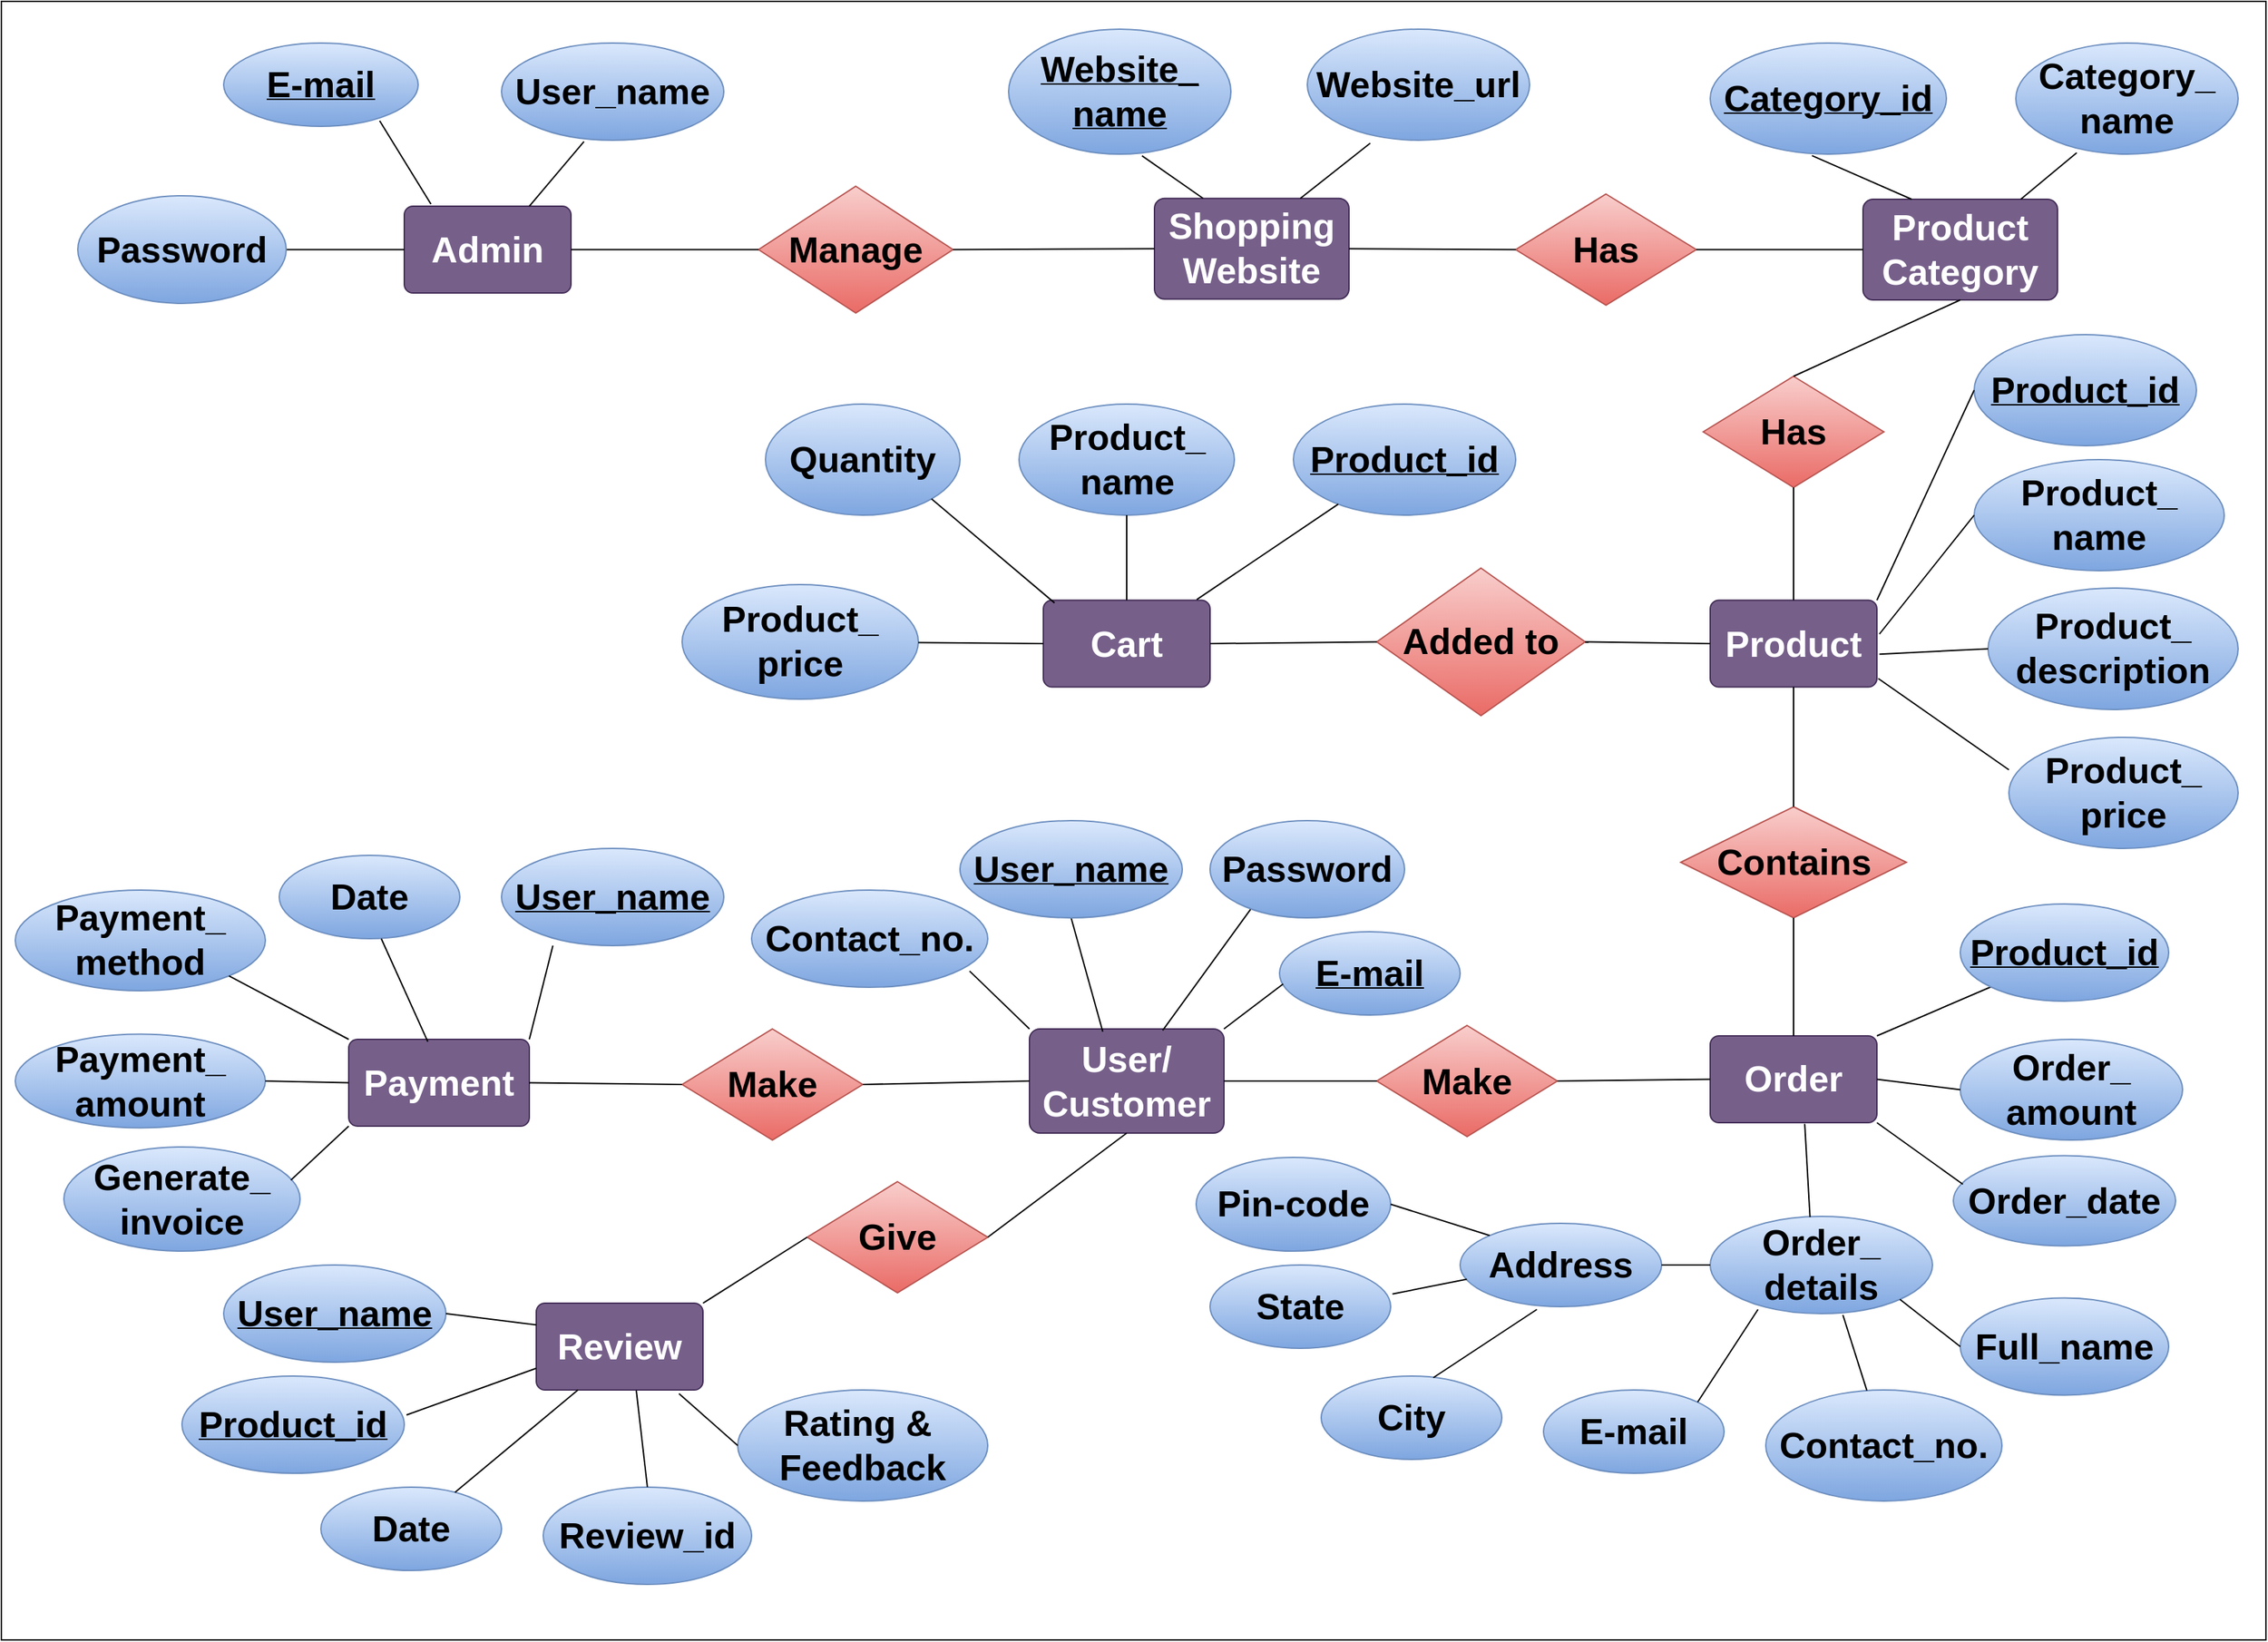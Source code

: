 <mxfile version="22.0.2" type="device">
  <diagram id="o9nVeq1eXwNGrDMNP60c" name="Page-1">
    <mxGraphModel dx="2759" dy="1129" grid="1" gridSize="10" guides="1" tooltips="1" connect="1" arrows="1" fold="1" page="1" pageScale="1" pageWidth="850" pageHeight="1100" math="0" shadow="0">
      <root>
        <mxCell id="0" />
        <mxCell id="1" parent="0" />
        <mxCell id="qoGeH9r8YYivlh9XrnwH-1" value="" style="rounded=0;whiteSpace=wrap;html=1;movable=0;resizable=0;rotatable=0;deletable=0;editable=0;locked=1;connectable=0;" parent="1" vertex="1">
          <mxGeometry x="-630" y="20" width="1630" height="1180" as="geometry" />
        </mxCell>
        <mxCell id="GUVTs1ltI5Ojk-SpMS6R-20" value="&lt;font style=&quot;font-size: 26px&quot;&gt;Admin&lt;/font&gt;" style="rounded=1;arcSize=10;whiteSpace=wrap;html=1;align=center;fontSize=22;fontStyle=1;fillColor=#76608a;strokeColor=#432D57;fontColor=#ffffff;" parent="1" vertex="1">
          <mxGeometry x="-340" y="167.5" width="120" height="62.5" as="geometry" />
        </mxCell>
        <mxCell id="GUVTs1ltI5Ojk-SpMS6R-25" value="&lt;font style=&quot;font-size: 26px&quot;&gt;Shopping Website&lt;/font&gt;" style="rounded=1;arcSize=10;whiteSpace=wrap;html=1;align=center;fontSize=22;fontStyle=1;fillColor=#76608a;strokeColor=#432D57;fontColor=#ffffff;" parent="1" vertex="1">
          <mxGeometry x="200" y="161.88" width="140" height="72.5" as="geometry" />
        </mxCell>
        <mxCell id="GUVTs1ltI5Ojk-SpMS6R-29" value="&lt;font style=&quot;font-size: 26px&quot;&gt;Website_&lt;br&gt;name&lt;/font&gt;" style="ellipse;whiteSpace=wrap;html=1;align=center;fontStyle=5;fontSize=19;fillColor=#dae8fc;gradientColor=#7ea6e0;strokeColor=#6c8ebf;" parent="1" vertex="1">
          <mxGeometry x="95" y="40" width="160" height="90" as="geometry" />
        </mxCell>
        <mxCell id="GUVTs1ltI5Ojk-SpMS6R-63" value="" style="endArrow=none;html=1;rounded=0;entryX=0.16;entryY=-0.024;entryDx=0;entryDy=0;entryPerimeter=0;exitX=0.802;exitY=0.933;exitDx=0;exitDy=0;exitPerimeter=0;" parent="1" source="GUVTs1ltI5Ojk-SpMS6R-126" target="GUVTs1ltI5Ojk-SpMS6R-20" edge="1">
          <mxGeometry relative="1" as="geometry">
            <mxPoint x="-358.44" y="104.395" as="sourcePoint" />
            <mxPoint x="-320" y="134" as="targetPoint" />
          </mxGeometry>
        </mxCell>
        <mxCell id="GUVTs1ltI5Ojk-SpMS6R-64" value="" style="endArrow=none;html=1;rounded=0;exitX=0.371;exitY=1.013;exitDx=0;exitDy=0;exitPerimeter=0;entryX=0.75;entryY=0;entryDx=0;entryDy=0;" parent="1" source="GUVTs1ltI5Ojk-SpMS6R-127" target="GUVTs1ltI5Ojk-SpMS6R-20" edge="1">
          <mxGeometry relative="1" as="geometry">
            <mxPoint x="-220.76" y="102.8" as="sourcePoint" />
            <mxPoint x="-260" y="140" as="targetPoint" />
          </mxGeometry>
        </mxCell>
        <mxCell id="GUVTs1ltI5Ojk-SpMS6R-65" value="" style="endArrow=none;html=1;rounded=0;entryX=0;entryY=0.5;entryDx=0;entryDy=0;exitX=1;exitY=0.5;exitDx=0;exitDy=0;" parent="1" source="GUVTs1ltI5Ojk-SpMS6R-128" target="GUVTs1ltI5Ojk-SpMS6R-20" edge="1">
          <mxGeometry relative="1" as="geometry">
            <mxPoint x="-440" y="198.75" as="sourcePoint" />
            <mxPoint x="-392.36" y="229.11" as="targetPoint" />
          </mxGeometry>
        </mxCell>
        <mxCell id="GUVTs1ltI5Ojk-SpMS6R-66" value="&lt;font style=&quot;font-size: 26px&quot;&gt;Manage&lt;/font&gt;" style="shape=rhombus;perimeter=rhombusPerimeter;whiteSpace=wrap;html=1;align=center;fontSize=22;fillColor=#f8cecc;gradientColor=#ea6b66;strokeColor=#b85450;fontStyle=1" parent="1" vertex="1">
          <mxGeometry x="-85" y="153.13" width="140" height="91.25" as="geometry" />
        </mxCell>
        <mxCell id="GUVTs1ltI5Ojk-SpMS6R-67" value="" style="endArrow=none;html=1;rounded=0;exitX=1;exitY=0.5;exitDx=0;exitDy=0;entryX=0;entryY=0.5;entryDx=0;entryDy=0;" parent="1" source="GUVTs1ltI5Ojk-SpMS6R-20" target="GUVTs1ltI5Ojk-SpMS6R-66" edge="1">
          <mxGeometry relative="1" as="geometry">
            <mxPoint x="-210" y="198.25" as="sourcePoint" />
            <mxPoint x="-80" y="198" as="targetPoint" />
          </mxGeometry>
        </mxCell>
        <mxCell id="GUVTs1ltI5Ojk-SpMS6R-68" value="" style="endArrow=none;html=1;rounded=0;exitX=1;exitY=0.5;exitDx=0;exitDy=0;entryX=0;entryY=0.5;entryDx=0;entryDy=0;" parent="1" source="GUVTs1ltI5Ojk-SpMS6R-66" target="GUVTs1ltI5Ojk-SpMS6R-25" edge="1">
          <mxGeometry relative="1" as="geometry">
            <mxPoint x="60" y="198.25" as="sourcePoint" />
            <mxPoint x="180" y="198" as="targetPoint" />
          </mxGeometry>
        </mxCell>
        <mxCell id="GUVTs1ltI5Ojk-SpMS6R-71" value="&lt;font style=&quot;font-size: 26px&quot;&gt;Website_url&lt;/font&gt;" style="ellipse;whiteSpace=wrap;html=1;align=center;fontSize=19;fillColor=#dae8fc;gradientColor=#7ea6e0;strokeColor=#6c8ebf;fontStyle=1" parent="1" vertex="1">
          <mxGeometry x="310" y="40" width="160" height="80" as="geometry" />
        </mxCell>
        <mxCell id="GUVTs1ltI5Ojk-SpMS6R-72" value="" style="endArrow=none;html=1;rounded=0;exitX=0.283;exitY=1.027;exitDx=0;exitDy=0;exitPerimeter=0;entryX=0.75;entryY=0;entryDx=0;entryDy=0;" parent="1" source="GUVTs1ltI5Ojk-SpMS6R-71" target="GUVTs1ltI5Ojk-SpMS6R-25" edge="1">
          <mxGeometry relative="1" as="geometry">
            <mxPoint x="339" y="130" as="sourcePoint" />
            <mxPoint x="310" y="150" as="targetPoint" />
          </mxGeometry>
        </mxCell>
        <mxCell id="GUVTs1ltI5Ojk-SpMS6R-73" value="" style="endArrow=none;html=1;rounded=0;entryX=0.25;entryY=0;entryDx=0;entryDy=0;exitX=0.6;exitY=1.013;exitDx=0;exitDy=0;exitPerimeter=0;" parent="1" source="GUVTs1ltI5Ojk-SpMS6R-29" target="GUVTs1ltI5Ojk-SpMS6R-25" edge="1">
          <mxGeometry relative="1" as="geometry">
            <mxPoint x="200" y="120" as="sourcePoint" />
            <mxPoint x="230" y="160" as="targetPoint" />
            <Array as="points" />
          </mxGeometry>
        </mxCell>
        <mxCell id="GUVTs1ltI5Ojk-SpMS6R-75" value="&lt;font style=&quot;font-size: 26px&quot;&gt;Has&lt;/font&gt;" style="shape=rhombus;perimeter=rhombusPerimeter;whiteSpace=wrap;html=1;align=center;fontSize=22;fillColor=#f8cecc;gradientColor=#ea6b66;strokeColor=#b85450;fontStyle=1" parent="1" vertex="1">
          <mxGeometry x="460" y="158.75" width="130" height="80" as="geometry" />
        </mxCell>
        <mxCell id="GUVTs1ltI5Ojk-SpMS6R-76" value="&lt;font style=&quot;font-size: 26px&quot;&gt;Product&lt;br&gt;Category&lt;br style=&quot;font-size: 22px&quot;&gt;&lt;/font&gt;" style="rounded=1;arcSize=10;whiteSpace=wrap;html=1;align=center;fontSize=22;fontStyle=1;fillColor=#76608a;strokeColor=#432D57;fontColor=#ffffff;" parent="1" vertex="1">
          <mxGeometry x="710" y="162.5" width="140" height="72.5" as="geometry" />
        </mxCell>
        <mxCell id="GUVTs1ltI5Ojk-SpMS6R-77" value="&lt;font style=&quot;font-size: 26px&quot;&gt;Category_id&lt;/font&gt;" style="ellipse;whiteSpace=wrap;html=1;align=center;fontStyle=5;fontSize=19;fillColor=#dae8fc;gradientColor=#7ea6e0;strokeColor=#6c8ebf;" parent="1" vertex="1">
          <mxGeometry x="600" y="50" width="170" height="80" as="geometry" />
        </mxCell>
        <mxCell id="GUVTs1ltI5Ojk-SpMS6R-78" value="&lt;font style=&quot;font-size: 26px&quot;&gt;Category_&lt;br&gt;name&lt;/font&gt;" style="ellipse;whiteSpace=wrap;html=1;align=center;fontSize=19;fillColor=#dae8fc;gradientColor=#7ea6e0;strokeColor=#6c8ebf;fontStyle=1" parent="1" vertex="1">
          <mxGeometry x="820" y="50" width="160" height="80" as="geometry" />
        </mxCell>
        <mxCell id="GUVTs1ltI5Ojk-SpMS6R-79" value="" style="endArrow=none;html=1;rounded=0;exitX=0.274;exitY=0.987;exitDx=0;exitDy=0;exitPerimeter=0;" parent="1" source="GUVTs1ltI5Ojk-SpMS6R-78" target="GUVTs1ltI5Ojk-SpMS6R-76" edge="1">
          <mxGeometry relative="1" as="geometry">
            <mxPoint x="860" y="120" as="sourcePoint" />
            <mxPoint x="820" y="158.75" as="targetPoint" />
          </mxGeometry>
        </mxCell>
        <mxCell id="GUVTs1ltI5Ojk-SpMS6R-80" value="" style="endArrow=none;html=1;rounded=0;exitX=0.431;exitY=1.013;exitDx=0;exitDy=0;exitPerimeter=0;entryX=0.25;entryY=0;entryDx=0;entryDy=0;" parent="1" source="GUVTs1ltI5Ojk-SpMS6R-77" target="GUVTs1ltI5Ojk-SpMS6R-76" edge="1">
          <mxGeometry relative="1" as="geometry">
            <mxPoint x="689.29" y="120" as="sourcePoint" />
            <mxPoint x="640" y="175.88" as="targetPoint" />
          </mxGeometry>
        </mxCell>
        <mxCell id="GUVTs1ltI5Ojk-SpMS6R-81" value="" style="endArrow=none;html=1;rounded=0;exitX=1;exitY=0.5;exitDx=0;exitDy=0;entryX=0;entryY=0.5;entryDx=0;entryDy=0;" parent="1" source="GUVTs1ltI5Ojk-SpMS6R-25" target="GUVTs1ltI5Ojk-SpMS6R-75" edge="1">
          <mxGeometry relative="1" as="geometry">
            <mxPoint x="300" y="220" as="sourcePoint" />
            <mxPoint x="450" y="221.875" as="targetPoint" />
          </mxGeometry>
        </mxCell>
        <mxCell id="GUVTs1ltI5Ojk-SpMS6R-82" value="" style="endArrow=none;html=1;rounded=0;entryX=0;entryY=0.5;entryDx=0;entryDy=0;exitX=1;exitY=0.5;exitDx=0;exitDy=0;" parent="1" source="GUVTs1ltI5Ojk-SpMS6R-75" target="GUVTs1ltI5Ojk-SpMS6R-76" edge="1">
          <mxGeometry relative="1" as="geometry">
            <mxPoint x="590" y="201" as="sourcePoint" />
            <mxPoint x="700" y="197.81" as="targetPoint" />
          </mxGeometry>
        </mxCell>
        <mxCell id="GUVTs1ltI5Ojk-SpMS6R-83" value="&lt;font style=&quot;font-size: 26px&quot;&gt;Product&lt;/font&gt;" style="rounded=1;arcSize=10;whiteSpace=wrap;html=1;align=center;fontStyle=1;fontSize=22;fillColor=#76608a;strokeColor=#432D57;fontColor=#ffffff;" parent="1" vertex="1">
          <mxGeometry x="600" y="451.25" width="120" height="62.5" as="geometry" />
        </mxCell>
        <mxCell id="GUVTs1ltI5Ojk-SpMS6R-84" value="&lt;font style=&quot;font-size: 26px&quot;&gt;Product_id&lt;/font&gt;" style="ellipse;whiteSpace=wrap;html=1;align=center;fontStyle=5;fillColor=#dae8fc;gradientColor=#7ea6e0;strokeColor=#6c8ebf;fontSize=19;" parent="1" vertex="1">
          <mxGeometry x="790" y="260" width="160" height="80" as="geometry" />
        </mxCell>
        <mxCell id="GUVTs1ltI5Ojk-SpMS6R-85" value="&lt;font style=&quot;font-size: 26px&quot;&gt;Product_&lt;br&gt;name&lt;/font&gt;" style="ellipse;whiteSpace=wrap;html=1;align=center;fillColor=#dae8fc;gradientColor=#7ea6e0;strokeColor=#6c8ebf;fontSize=19;fontStyle=1" parent="1" vertex="1">
          <mxGeometry x="790" y="350" width="180" height="80" as="geometry" />
        </mxCell>
        <mxCell id="GUVTs1ltI5Ojk-SpMS6R-86" value="&lt;font style=&quot;font-size: 26px&quot;&gt;Product_&lt;br&gt;description&lt;/font&gt;" style="ellipse;whiteSpace=wrap;html=1;align=center;fillColor=#dae8fc;gradientColor=#7ea6e0;strokeColor=#6c8ebf;fontSize=19;fontStyle=1" parent="1" vertex="1">
          <mxGeometry x="800" y="442.5" width="180" height="87.5" as="geometry" />
        </mxCell>
        <mxCell id="GUVTs1ltI5Ojk-SpMS6R-87" value="&lt;font style=&quot;font-size: 26px&quot;&gt;Product_&lt;br&gt;price&lt;/font&gt;" style="ellipse;whiteSpace=wrap;html=1;align=center;fillColor=#dae8fc;gradientColor=#7ea6e0;strokeColor=#6c8ebf;fontSize=19;fontStyle=1" parent="1" vertex="1">
          <mxGeometry x="815" y="550" width="165" height="80" as="geometry" />
        </mxCell>
        <mxCell id="GUVTs1ltI5Ojk-SpMS6R-88" value="&lt;font style=&quot;font-size: 26px&quot;&gt;Has&lt;/font&gt;" style="shape=rhombus;perimeter=rhombusPerimeter;whiteSpace=wrap;html=1;align=center;fillColor=#f8cecc;gradientColor=#ea6b66;strokeColor=#b85450;fontStyle=1;fontSize=22;" parent="1" vertex="1">
          <mxGeometry x="595" y="290" width="130" height="80" as="geometry" />
        </mxCell>
        <mxCell id="GUVTs1ltI5Ojk-SpMS6R-89" value="" style="endArrow=none;html=1;rounded=0;entryX=0.5;entryY=0;entryDx=0;entryDy=0;exitX=0.5;exitY=1;exitDx=0;exitDy=0;" parent="1" source="GUVTs1ltI5Ojk-SpMS6R-76" target="GUVTs1ltI5Ojk-SpMS6R-88" edge="1">
          <mxGeometry relative="1" as="geometry">
            <mxPoint x="645" y="278.13" as="sourcePoint" />
            <mxPoint x="765" y="280.005" as="targetPoint" />
          </mxGeometry>
        </mxCell>
        <mxCell id="GUVTs1ltI5Ojk-SpMS6R-90" value="" style="endArrow=none;html=1;rounded=0;entryX=0.5;entryY=0;entryDx=0;entryDy=0;exitX=0.5;exitY=1;exitDx=0;exitDy=0;" parent="1" source="GUVTs1ltI5Ojk-SpMS6R-88" target="GUVTs1ltI5Ojk-SpMS6R-83" edge="1">
          <mxGeometry relative="1" as="geometry">
            <mxPoint x="775" y="400" as="sourcePoint" />
            <mxPoint x="775" y="440" as="targetPoint" />
          </mxGeometry>
        </mxCell>
        <mxCell id="GUVTs1ltI5Ojk-SpMS6R-91" value="" style="endArrow=none;html=1;rounded=0;entryX=1;entryY=0;entryDx=0;entryDy=0;exitX=0;exitY=0.5;exitDx=0;exitDy=0;" parent="1" source="GUVTs1ltI5Ojk-SpMS6R-84" target="GUVTs1ltI5Ojk-SpMS6R-83" edge="1">
          <mxGeometry relative="1" as="geometry">
            <mxPoint x="850" y="383.75" as="sourcePoint" />
            <mxPoint x="850" y="460" as="targetPoint" />
          </mxGeometry>
        </mxCell>
        <mxCell id="GUVTs1ltI5Ojk-SpMS6R-92" value="" style="endArrow=none;html=1;rounded=0;entryX=1.015;entryY=0.39;entryDx=0;entryDy=0;exitX=0;exitY=0.5;exitDx=0;exitDy=0;entryPerimeter=0;" parent="1" source="GUVTs1ltI5Ojk-SpMS6R-85" target="GUVTs1ltI5Ojk-SpMS6R-83" edge="1">
          <mxGeometry relative="1" as="geometry">
            <mxPoint x="890" y="403.75" as="sourcePoint" />
            <mxPoint x="890" y="480" as="targetPoint" />
          </mxGeometry>
        </mxCell>
        <mxCell id="GUVTs1ltI5Ojk-SpMS6R-93" value="" style="endArrow=none;html=1;rounded=0;entryX=1.008;entryY=0.902;entryDx=0;entryDy=0;exitX=0;exitY=0.292;exitDx=0;exitDy=0;entryPerimeter=0;exitPerimeter=0;" parent="1" source="GUVTs1ltI5Ojk-SpMS6R-87" target="GUVTs1ltI5Ojk-SpMS6R-83" edge="1">
          <mxGeometry relative="1" as="geometry">
            <mxPoint x="938.2" y="498.13" as="sourcePoint" />
            <mxPoint x="840.0" y="562.505" as="targetPoint" />
          </mxGeometry>
        </mxCell>
        <mxCell id="GUVTs1ltI5Ojk-SpMS6R-94" value="" style="endArrow=none;html=1;rounded=0;entryX=1.015;entryY=0.621;entryDx=0;entryDy=0;exitX=0;exitY=0.5;exitDx=0;exitDy=0;entryPerimeter=0;" parent="1" source="GUVTs1ltI5Ojk-SpMS6R-86" target="GUVTs1ltI5Ojk-SpMS6R-83" edge="1">
          <mxGeometry relative="1" as="geometry">
            <mxPoint x="955" y="440" as="sourcePoint" />
            <mxPoint x="856.8" y="504.375" as="targetPoint" />
          </mxGeometry>
        </mxCell>
        <mxCell id="GUVTs1ltI5Ojk-SpMS6R-95" value="&lt;font style=&quot;font-size: 26px&quot;&gt;Cart&lt;/font&gt;" style="rounded=1;arcSize=10;whiteSpace=wrap;html=1;align=center;fontStyle=1;fontSize=22;fillColor=#76608a;strokeColor=#432D57;fontColor=#ffffff;" parent="1" vertex="1">
          <mxGeometry x="120" y="451.25" width="120" height="62.5" as="geometry" />
        </mxCell>
        <mxCell id="GUVTs1ltI5Ojk-SpMS6R-96" value="&lt;font style=&quot;font-size: 26px&quot;&gt;Added to&lt;/font&gt;" style="shape=rhombus;perimeter=rhombusPerimeter;whiteSpace=wrap;html=1;align=center;fillColor=#f8cecc;gradientColor=#ea6b66;strokeColor=#b85450;fontStyle=1;fontSize=22;" parent="1" vertex="1">
          <mxGeometry x="360" y="428.13" width="150" height="106.25" as="geometry" />
        </mxCell>
        <mxCell id="GUVTs1ltI5Ojk-SpMS6R-97" value="" style="endArrow=none;html=1;rounded=0;entryX=1;entryY=0.5;entryDx=0;entryDy=0;exitX=0;exitY=0.5;exitDx=0;exitDy=0;" parent="1" source="GUVTs1ltI5Ojk-SpMS6R-83" target="GUVTs1ltI5Ojk-SpMS6R-96" edge="1">
          <mxGeometry relative="1" as="geometry">
            <mxPoint x="640" y="500" as="sourcePoint" />
            <mxPoint x="640" y="571.25" as="targetPoint" />
          </mxGeometry>
        </mxCell>
        <mxCell id="GUVTs1ltI5Ojk-SpMS6R-98" value="" style="endArrow=none;html=1;rounded=0;exitX=0;exitY=0.5;exitDx=0;exitDy=0;entryX=1;entryY=0.5;entryDx=0;entryDy=0;" parent="1" source="GUVTs1ltI5Ojk-SpMS6R-96" target="GUVTs1ltI5Ojk-SpMS6R-95" edge="1">
          <mxGeometry relative="1" as="geometry">
            <mxPoint x="450" y="470" as="sourcePoint" />
            <mxPoint x="370" y="482" as="targetPoint" />
          </mxGeometry>
        </mxCell>
        <mxCell id="GUVTs1ltI5Ojk-SpMS6R-99" value="&lt;font style=&quot;font-size: 26px&quot;&gt;Product_id&lt;/font&gt;" style="ellipse;whiteSpace=wrap;html=1;align=center;fontStyle=5;fillColor=#dae8fc;gradientColor=#7ea6e0;strokeColor=#6c8ebf;fontSize=19;" parent="1" vertex="1">
          <mxGeometry x="300" y="310" width="160" height="80" as="geometry" />
        </mxCell>
        <mxCell id="GUVTs1ltI5Ojk-SpMS6R-100" value="&lt;font style=&quot;font-size: 26px&quot;&gt;Product_&lt;br&gt;name&lt;/font&gt;" style="ellipse;whiteSpace=wrap;html=1;align=center;fillColor=#dae8fc;gradientColor=#7ea6e0;strokeColor=#6c8ebf;fontSize=19;fontStyle=1" parent="1" vertex="1">
          <mxGeometry x="102.5" y="310" width="155" height="80" as="geometry" />
        </mxCell>
        <mxCell id="GUVTs1ltI5Ojk-SpMS6R-102" value="&lt;font style=&quot;font-size: 26px&quot;&gt;Product_&lt;br&gt;price&lt;/font&gt;" style="ellipse;whiteSpace=wrap;html=1;align=center;fillColor=#dae8fc;gradientColor=#7ea6e0;strokeColor=#6c8ebf;fontSize=19;fontStyle=1" parent="1" vertex="1">
          <mxGeometry x="-140" y="440" width="170" height="82.5" as="geometry" />
        </mxCell>
        <mxCell id="GUVTs1ltI5Ojk-SpMS6R-103" value="&lt;font style=&quot;font-size: 26px&quot;&gt;Quantity&lt;/font&gt;" style="ellipse;whiteSpace=wrap;html=1;align=center;fillColor=#dae8fc;gradientColor=#7ea6e0;strokeColor=#6c8ebf;fontSize=19;fontStyle=1" parent="1" vertex="1">
          <mxGeometry x="-80" y="310" width="140" height="80" as="geometry" />
        </mxCell>
        <mxCell id="GUVTs1ltI5Ojk-SpMS6R-104" value="" style="endArrow=none;html=1;rounded=0;entryX=0.92;entryY=-0.007;entryDx=0;entryDy=0;entryPerimeter=0;" parent="1" source="GUVTs1ltI5Ojk-SpMS6R-99" target="GUVTs1ltI5Ojk-SpMS6R-95" edge="1">
          <mxGeometry relative="1" as="geometry">
            <mxPoint x="274" y="388.75" as="sourcePoint" />
            <mxPoint x="274" y="470" as="targetPoint" />
          </mxGeometry>
        </mxCell>
        <mxCell id="GUVTs1ltI5Ojk-SpMS6R-105" value="" style="endArrow=none;html=1;rounded=0;exitX=0.5;exitY=1;exitDx=0;exitDy=0;" parent="1" source="GUVTs1ltI5Ojk-SpMS6R-100" target="GUVTs1ltI5Ojk-SpMS6R-95" edge="1">
          <mxGeometry relative="1" as="geometry">
            <mxPoint x="146.472" y="379.996" as="sourcePoint" />
            <mxPoint x="70.0" y="453.762" as="targetPoint" />
          </mxGeometry>
        </mxCell>
        <mxCell id="GUVTs1ltI5Ojk-SpMS6R-106" value="" style="endArrow=none;html=1;rounded=0;exitX=0;exitY=0.5;exitDx=0;exitDy=0;" parent="1" source="GUVTs1ltI5Ojk-SpMS6R-95" target="GUVTs1ltI5Ojk-SpMS6R-102" edge="1">
          <mxGeometry relative="1" as="geometry">
            <mxPoint x="56.72" y="470.0" as="sourcePoint" />
            <mxPoint x="32" y="483" as="targetPoint" />
          </mxGeometry>
        </mxCell>
        <mxCell id="GUVTs1ltI5Ojk-SpMS6R-107" value="" style="endArrow=none;html=1;rounded=0;exitX=0.067;exitY=0.031;exitDx=0;exitDy=0;exitPerimeter=0;entryX=1;entryY=1;entryDx=0;entryDy=0;" parent="1" source="GUVTs1ltI5Ojk-SpMS6R-95" target="GUVTs1ltI5Ojk-SpMS6R-103" edge="1">
          <mxGeometry relative="1" as="geometry">
            <mxPoint x="110" y="420" as="sourcePoint" />
            <mxPoint x="40" y="391" as="targetPoint" />
          </mxGeometry>
        </mxCell>
        <mxCell id="GUVTs1ltI5Ojk-SpMS6R-108" value="&lt;font style=&quot;font-size: 26px&quot;&gt;Order&lt;/font&gt;" style="rounded=1;arcSize=10;whiteSpace=wrap;html=1;align=center;fontStyle=1;fontSize=22;fillColor=#76608a;strokeColor=#432D57;fontColor=#ffffff;" parent="1" vertex="1">
          <mxGeometry x="600" y="765" width="120" height="62.5" as="geometry" />
        </mxCell>
        <mxCell id="GUVTs1ltI5Ojk-SpMS6R-109" value="&lt;font style=&quot;font-size: 26px&quot;&gt;Contains&lt;/font&gt;" style="shape=rhombus;perimeter=rhombusPerimeter;whiteSpace=wrap;html=1;align=center;fillColor=#f8cecc;gradientColor=#ea6b66;strokeColor=#b85450;fontStyle=1;fontSize=22;" parent="1" vertex="1">
          <mxGeometry x="578.75" y="600" width="162.5" height="80" as="geometry" />
        </mxCell>
        <mxCell id="GUVTs1ltI5Ojk-SpMS6R-110" value="" style="endArrow=none;html=1;rounded=0;exitX=0.5;exitY=1;exitDx=0;exitDy=0;entryX=0.5;entryY=0;entryDx=0;entryDy=0;" parent="1" source="GUVTs1ltI5Ojk-SpMS6R-83" target="GUVTs1ltI5Ojk-SpMS6R-109" edge="1">
          <mxGeometry relative="1" as="geometry">
            <mxPoint x="670" y="519.38" as="sourcePoint" />
            <mxPoint x="660" y="590" as="targetPoint" />
          </mxGeometry>
        </mxCell>
        <mxCell id="GUVTs1ltI5Ojk-SpMS6R-111" value="" style="endArrow=none;html=1;rounded=0;entryX=0.5;entryY=0;entryDx=0;entryDy=0;exitX=0.5;exitY=1;exitDx=0;exitDy=0;" parent="1" source="GUVTs1ltI5Ojk-SpMS6R-109" target="GUVTs1ltI5Ojk-SpMS6R-108" edge="1">
          <mxGeometry relative="1" as="geometry">
            <mxPoint x="704.5" y="680" as="sourcePoint" />
            <mxPoint x="704.5" y="761.25" as="targetPoint" />
          </mxGeometry>
        </mxCell>
        <mxCell id="GUVTs1ltI5Ojk-SpMS6R-112" value="" style="endArrow=none;html=1;rounded=0;entryX=1;entryY=0;entryDx=0;entryDy=0;exitX=0;exitY=1;exitDx=0;exitDy=0;" parent="1" source="GUVTs1ltI5Ojk-SpMS6R-116" target="GUVTs1ltI5Ojk-SpMS6R-108" edge="1">
          <mxGeometry relative="1" as="geometry">
            <mxPoint x="740" y="692.5" as="sourcePoint" />
            <mxPoint x="740" y="777.5" as="targetPoint" />
          </mxGeometry>
        </mxCell>
        <mxCell id="GUVTs1ltI5Ojk-SpMS6R-113" value="&lt;font style=&quot;font-size: 26px&quot;&gt;Order_&lt;br&gt;amount&lt;/font&gt;" style="ellipse;whiteSpace=wrap;html=1;align=center;fillColor=#dae8fc;gradientColor=#7ea6e0;strokeColor=#6c8ebf;fontStyle=1;fontSize=19;" parent="1" vertex="1">
          <mxGeometry x="780" y="767.5" width="160" height="72.5" as="geometry" />
        </mxCell>
        <mxCell id="GUVTs1ltI5Ojk-SpMS6R-114" value="&lt;font style=&quot;font-size: 26px&quot;&gt;Order_date&lt;/font&gt;" style="ellipse;whiteSpace=wrap;html=1;align=center;fillColor=#dae8fc;gradientColor=#7ea6e0;strokeColor=#6c8ebf;fontStyle=1;fontSize=19;" parent="1" vertex="1">
          <mxGeometry x="775" y="851.25" width="160" height="65" as="geometry" />
        </mxCell>
        <mxCell id="GUVTs1ltI5Ojk-SpMS6R-115" value="&lt;font style=&quot;font-size: 26px&quot;&gt;Order_&lt;br&gt;details&lt;/font&gt;" style="ellipse;whiteSpace=wrap;html=1;align=center;fillColor=#dae8fc;gradientColor=#7ea6e0;strokeColor=#6c8ebf;fontStyle=1;fontSize=19;" parent="1" vertex="1">
          <mxGeometry x="600" y="895" width="160" height="70" as="geometry" />
        </mxCell>
        <mxCell id="GUVTs1ltI5Ojk-SpMS6R-116" value="&lt;font style=&quot;font-size: 26px&quot;&gt;Product_id&lt;/font&gt;" style="ellipse;whiteSpace=wrap;html=1;align=center;fontStyle=5;fillColor=#dae8fc;gradientColor=#7ea6e0;strokeColor=#6c8ebf;fontSize=19;" parent="1" vertex="1">
          <mxGeometry x="780" y="670" width="150" height="70" as="geometry" />
        </mxCell>
        <mxCell id="GUVTs1ltI5Ojk-SpMS6R-117" value="" style="endArrow=none;html=1;rounded=0;entryX=1;entryY=0.5;entryDx=0;entryDy=0;exitX=0;exitY=0.5;exitDx=0;exitDy=0;" parent="1" source="GUVTs1ltI5Ojk-SpMS6R-113" target="GUVTs1ltI5Ojk-SpMS6R-108" edge="1">
          <mxGeometry relative="1" as="geometry">
            <mxPoint x="750" y="782.5" as="sourcePoint" />
            <mxPoint x="750" y="867.5" as="targetPoint" />
          </mxGeometry>
        </mxCell>
        <mxCell id="GUVTs1ltI5Ojk-SpMS6R-118" value="" style="endArrow=none;html=1;rounded=0;exitX=1;exitY=1;exitDx=0;exitDy=0;entryX=0.043;entryY=0.317;entryDx=0;entryDy=0;entryPerimeter=0;" parent="1" source="GUVTs1ltI5Ojk-SpMS6R-108" target="GUVTs1ltI5Ojk-SpMS6R-114" edge="1">
          <mxGeometry relative="1" as="geometry">
            <mxPoint x="799" y="875" as="sourcePoint" />
            <mxPoint x="770" y="880" as="targetPoint" />
          </mxGeometry>
        </mxCell>
        <mxCell id="GUVTs1ltI5Ojk-SpMS6R-119" value="" style="endArrow=none;html=1;rounded=0;entryX=0.449;entryY=0.007;entryDx=0;entryDy=0;exitX=0.567;exitY=1.014;exitDx=0;exitDy=0;exitPerimeter=0;entryPerimeter=0;" parent="1" source="GUVTs1ltI5Ojk-SpMS6R-108" target="GUVTs1ltI5Ojk-SpMS6R-115" edge="1">
          <mxGeometry relative="1" as="geometry">
            <mxPoint x="690" y="710" as="sourcePoint" />
            <mxPoint x="690" y="795" as="targetPoint" />
          </mxGeometry>
        </mxCell>
        <mxCell id="GUVTs1ltI5Ojk-SpMS6R-120" value="&lt;font style=&quot;font-size: 26px&quot;&gt;User/&lt;br&gt;Customer&lt;br style=&quot;font-size: 22px&quot;&gt;&lt;/font&gt;" style="rounded=1;arcSize=10;whiteSpace=wrap;html=1;align=center;fontStyle=1;fontSize=22;fillColor=#76608a;strokeColor=#432D57;fontColor=#ffffff;" parent="1" vertex="1">
          <mxGeometry x="110" y="760" width="140" height="75" as="geometry" />
        </mxCell>
        <mxCell id="GUVTs1ltI5Ojk-SpMS6R-122" value="&lt;font style=&quot;font-size: 26px&quot;&gt;Contact_no.&lt;/font&gt;" style="ellipse;whiteSpace=wrap;html=1;align=center;fillColor=#dae8fc;gradientColor=#7ea6e0;strokeColor=#6c8ebf;fontSize=19;fontStyle=1" parent="1" vertex="1">
          <mxGeometry x="-90" y="660" width="170" height="70" as="geometry" />
        </mxCell>
        <mxCell id="GUVTs1ltI5Ojk-SpMS6R-123" value="&lt;font style=&quot;font-size: 26px&quot;&gt;Password&lt;/font&gt;" style="ellipse;whiteSpace=wrap;html=1;align=center;fillColor=#dae8fc;gradientColor=#7ea6e0;strokeColor=#6c8ebf;fontSize=19;fontStyle=1" parent="1" vertex="1">
          <mxGeometry x="240" y="610" width="140" height="70" as="geometry" />
        </mxCell>
        <mxCell id="GUVTs1ltI5Ojk-SpMS6R-125" value="&lt;font style=&quot;font-size: 26px&quot;&gt;E-mail&lt;/font&gt;" style="ellipse;whiteSpace=wrap;html=1;align=center;fontStyle=5;fillColor=#dae8fc;gradientColor=#7ea6e0;strokeColor=#6c8ebf;fontSize=19;" parent="1" vertex="1">
          <mxGeometry x="290" y="690" width="130" height="60" as="geometry" />
        </mxCell>
        <mxCell id="GUVTs1ltI5Ojk-SpMS6R-126" value="&lt;font style=&quot;font-size: 26px&quot;&gt;E-mail&lt;/font&gt;" style="ellipse;whiteSpace=wrap;html=1;align=center;fontStyle=5;fontSize=19;fillColor=#dae8fc;gradientColor=#7ea6e0;strokeColor=#6c8ebf;" parent="1" vertex="1">
          <mxGeometry x="-470" y="50" width="140" height="60" as="geometry" />
        </mxCell>
        <mxCell id="GUVTs1ltI5Ojk-SpMS6R-127" value="&lt;font style=&quot;font-size: 26px&quot;&gt;User_name&lt;/font&gt;" style="ellipse;whiteSpace=wrap;html=1;align=center;fontSize=19;fillColor=#dae8fc;gradientColor=#7ea6e0;strokeColor=#6c8ebf;fontStyle=1" parent="1" vertex="1">
          <mxGeometry x="-270" y="50" width="160" height="70" as="geometry" />
        </mxCell>
        <mxCell id="GUVTs1ltI5Ojk-SpMS6R-128" value="&lt;font style=&quot;font-size: 26px&quot;&gt;Password&lt;/font&gt;" style="ellipse;whiteSpace=wrap;html=1;align=center;fontSize=19;fillColor=#dae8fc;gradientColor=#7ea6e0;strokeColor=#6c8ebf;fontStyle=1" parent="1" vertex="1">
          <mxGeometry x="-575" y="160" width="150" height="77.5" as="geometry" />
        </mxCell>
        <mxCell id="GUVTs1ltI5Ojk-SpMS6R-129" value="&lt;font style=&quot;font-size: 26px&quot;&gt;Make&lt;/font&gt;" style="shape=rhombus;perimeter=rhombusPerimeter;whiteSpace=wrap;html=1;align=center;fillColor=#f8cecc;gradientColor=#ea6b66;strokeColor=#b85450;fontStyle=1;fontSize=22;" parent="1" vertex="1">
          <mxGeometry x="360" y="757.5" width="130" height="80" as="geometry" />
        </mxCell>
        <mxCell id="GUVTs1ltI5Ojk-SpMS6R-130" value="" style="endArrow=none;html=1;rounded=0;entryX=1;entryY=0.5;entryDx=0;entryDy=0;exitX=0;exitY=0.5;exitDx=0;exitDy=0;" parent="1" source="GUVTs1ltI5Ojk-SpMS6R-108" target="GUVTs1ltI5Ojk-SpMS6R-129" edge="1">
          <mxGeometry relative="1" as="geometry">
            <mxPoint x="595" y="820" as="sourcePoint" />
            <mxPoint x="485" y="820" as="targetPoint" />
          </mxGeometry>
        </mxCell>
        <mxCell id="GUVTs1ltI5Ojk-SpMS6R-131" value="" style="endArrow=none;html=1;rounded=0;exitX=0;exitY=0.5;exitDx=0;exitDy=0;" parent="1" source="GUVTs1ltI5Ojk-SpMS6R-129" target="GUVTs1ltI5Ojk-SpMS6R-120" edge="1">
          <mxGeometry relative="1" as="geometry">
            <mxPoint x="355" y="799.5" as="sourcePoint" />
            <mxPoint x="241" y="794" as="targetPoint" />
          </mxGeometry>
        </mxCell>
        <mxCell id="GUVTs1ltI5Ojk-SpMS6R-132" value="" style="endArrow=none;html=1;rounded=0;exitX=0.02;exitY=0.627;exitDx=0;exitDy=0;exitPerimeter=0;entryX=1;entryY=0;entryDx=0;entryDy=0;" parent="1" source="GUVTs1ltI5Ojk-SpMS6R-125" target="GUVTs1ltI5Ojk-SpMS6R-120" edge="1">
          <mxGeometry relative="1" as="geometry">
            <mxPoint x="270" y="734.19" as="sourcePoint" />
            <mxPoint x="150" y="735.812" as="targetPoint" />
          </mxGeometry>
        </mxCell>
        <mxCell id="GUVTs1ltI5Ojk-SpMS6R-133" value="" style="endArrow=none;html=1;rounded=0;exitX=0.208;exitY=0.913;exitDx=0;exitDy=0;exitPerimeter=0;entryX=0.685;entryY=0.014;entryDx=0;entryDy=0;entryPerimeter=0;" parent="1" source="GUVTs1ltI5Ojk-SpMS6R-123" target="GUVTs1ltI5Ojk-SpMS6R-120" edge="1">
          <mxGeometry relative="1" as="geometry">
            <mxPoint x="245" y="719.19" as="sourcePoint" />
            <mxPoint x="125" y="720.812" as="targetPoint" />
          </mxGeometry>
        </mxCell>
        <mxCell id="GUVTs1ltI5Ojk-SpMS6R-134" value="" style="endArrow=none;html=1;rounded=0;exitX=0.5;exitY=1;exitDx=0;exitDy=0;entryX=0.377;entryY=0.026;entryDx=0;entryDy=0;entryPerimeter=0;" parent="1" source="GUVTs1ltI5Ojk-SpMS6R-138" target="GUVTs1ltI5Ojk-SpMS6R-120" edge="1">
          <mxGeometry relative="1" as="geometry">
            <mxPoint x="162.15" y="674.02" as="sourcePoint" />
            <mxPoint x="95" y="711.622" as="targetPoint" />
          </mxGeometry>
        </mxCell>
        <mxCell id="GUVTs1ltI5Ojk-SpMS6R-135" value="" style="endArrow=none;html=1;rounded=0;exitX=0;exitY=0;exitDx=0;exitDy=0;entryX=0.923;entryY=0.833;entryDx=0;entryDy=0;entryPerimeter=0;" parent="1" source="GUVTs1ltI5Ojk-SpMS6R-120" target="GUVTs1ltI5Ojk-SpMS6R-122" edge="1">
          <mxGeometry relative="1" as="geometry">
            <mxPoint x="80" y="784.19" as="sourcePoint" />
            <mxPoint x="-40" y="785.812" as="targetPoint" />
          </mxGeometry>
        </mxCell>
        <mxCell id="GUVTs1ltI5Ojk-SpMS6R-136" value="&lt;font style=&quot;font-size: 26px&quot;&gt;Payment&lt;/font&gt;" style="rounded=1;arcSize=10;whiteSpace=wrap;html=1;align=center;fontStyle=1;fontSize=22;fillColor=#76608a;strokeColor=#432D57;fontColor=#ffffff;" parent="1" vertex="1">
          <mxGeometry x="-380" y="767.5" width="130" height="62.5" as="geometry" />
        </mxCell>
        <mxCell id="GUVTs1ltI5Ojk-SpMS6R-137" value="&lt;font style=&quot;font-size: 26px&quot;&gt;Payment_&lt;br&gt;method&lt;/font&gt;" style="ellipse;whiteSpace=wrap;html=1;align=center;fillColor=#dae8fc;gradientColor=#7ea6e0;strokeColor=#6c8ebf;fontSize=19;fontStyle=1" parent="1" vertex="1">
          <mxGeometry x="-620" y="660" width="180" height="72.5" as="geometry" />
        </mxCell>
        <mxCell id="GUVTs1ltI5Ojk-SpMS6R-138" value="&lt;font style=&quot;font-size: 26px&quot;&gt;User_name&lt;/font&gt;" style="ellipse;whiteSpace=wrap;html=1;align=center;fontStyle=5;fillColor=#dae8fc;gradientColor=#7ea6e0;strokeColor=#6c8ebf;fontSize=19;" parent="1" vertex="1">
          <mxGeometry x="60" y="610" width="160" height="70" as="geometry" />
        </mxCell>
        <mxCell id="GUVTs1ltI5Ojk-SpMS6R-139" value="&lt;font style=&quot;font-size: 26px&quot;&gt;User_name&lt;/font&gt;" style="ellipse;whiteSpace=wrap;html=1;align=center;fontStyle=5;fillColor=#dae8fc;gradientColor=#7ea6e0;strokeColor=#6c8ebf;fontSize=19;" parent="1" vertex="1">
          <mxGeometry x="-270" y="630" width="160" height="70" as="geometry" />
        </mxCell>
        <mxCell id="GUVTs1ltI5Ojk-SpMS6R-141" value="&lt;font style=&quot;font-size: 26px&quot;&gt;Payment_&lt;br&gt;amount&lt;/font&gt;" style="ellipse;whiteSpace=wrap;html=1;align=center;fillColor=#dae8fc;gradientColor=#7ea6e0;strokeColor=#6c8ebf;fontSize=19;fontStyle=1" parent="1" vertex="1">
          <mxGeometry x="-620" y="763.75" width="180" height="67.5" as="geometry" />
        </mxCell>
        <mxCell id="GUVTs1ltI5Ojk-SpMS6R-142" value="&lt;span style=&quot;font-size: 26px&quot;&gt;Generate_&lt;br&gt;invoice&lt;/span&gt;" style="ellipse;whiteSpace=wrap;html=1;align=center;fillColor=#dae8fc;gradientColor=#7ea6e0;strokeColor=#6c8ebf;fontSize=19;fontStyle=1" parent="1" vertex="1">
          <mxGeometry x="-585" y="845" width="170" height="75" as="geometry" />
        </mxCell>
        <mxCell id="GUVTs1ltI5Ojk-SpMS6R-143" value="&lt;font style=&quot;font-size: 26px&quot;&gt;Date&lt;/font&gt;" style="ellipse;whiteSpace=wrap;html=1;align=center;fillColor=#dae8fc;gradientColor=#7ea6e0;strokeColor=#6c8ebf;fontSize=19;fontStyle=1" parent="1" vertex="1">
          <mxGeometry x="-430" y="635" width="130" height="60" as="geometry" />
        </mxCell>
        <mxCell id="GUVTs1ltI5Ojk-SpMS6R-144" value="&lt;font style=&quot;font-size: 26px&quot;&gt;Make&lt;/font&gt;" style="shape=rhombus;perimeter=rhombusPerimeter;whiteSpace=wrap;html=1;align=center;fillColor=#f8cecc;gradientColor=#ea6b66;strokeColor=#b85450;fontStyle=1;fontSize=22;" parent="1" vertex="1">
          <mxGeometry x="-140" y="760" width="130" height="80" as="geometry" />
        </mxCell>
        <mxCell id="GUVTs1ltI5Ojk-SpMS6R-145" value="" style="endArrow=none;html=1;rounded=0;entryX=1;entryY=0.5;entryDx=0;entryDy=0;exitX=0;exitY=0.5;exitDx=0;exitDy=0;" parent="1" source="GUVTs1ltI5Ojk-SpMS6R-120" target="GUVTs1ltI5Ojk-SpMS6R-144" edge="1">
          <mxGeometry relative="1" as="geometry">
            <mxPoint x="100" y="800" as="sourcePoint" />
            <mxPoint x="-10" y="800.812" as="targetPoint" />
          </mxGeometry>
        </mxCell>
        <mxCell id="GUVTs1ltI5Ojk-SpMS6R-146" value="" style="endArrow=none;html=1;rounded=0;exitX=0;exitY=0.5;exitDx=0;exitDy=0;entryX=1;entryY=0.5;entryDx=0;entryDy=0;" parent="1" source="GUVTs1ltI5Ojk-SpMS6R-144" target="GUVTs1ltI5Ojk-SpMS6R-136" edge="1">
          <mxGeometry relative="1" as="geometry">
            <mxPoint x="-150" y="800" as="sourcePoint" />
            <mxPoint x="-250" y="800" as="targetPoint" />
          </mxGeometry>
        </mxCell>
        <mxCell id="GUVTs1ltI5Ojk-SpMS6R-147" value="" style="endArrow=none;html=1;rounded=0;exitX=0.231;exitY=1;exitDx=0;exitDy=0;entryX=1;entryY=0;entryDx=0;entryDy=0;exitPerimeter=0;" parent="1" source="GUVTs1ltI5Ojk-SpMS6R-139" target="GUVTs1ltI5Ojk-SpMS6R-136" edge="1">
          <mxGeometry relative="1" as="geometry">
            <mxPoint x="-290" y="741.25" as="sourcePoint" />
            <mxPoint x="-410" y="740" as="targetPoint" />
          </mxGeometry>
        </mxCell>
        <mxCell id="GUVTs1ltI5Ojk-SpMS6R-148" value="" style="endArrow=none;html=1;rounded=0;exitX=0;exitY=1;exitDx=0;exitDy=0;entryX=0.961;entryY=0.318;entryDx=0;entryDy=0;entryPerimeter=0;" parent="1" source="GUVTs1ltI5Ojk-SpMS6R-136" target="GUVTs1ltI5Ojk-SpMS6R-142" edge="1">
          <mxGeometry relative="1" as="geometry">
            <mxPoint x="-290" y="884.38" as="sourcePoint" />
            <mxPoint x="-410" y="883.13" as="targetPoint" />
          </mxGeometry>
        </mxCell>
        <mxCell id="GUVTs1ltI5Ojk-SpMS6R-150" value="" style="endArrow=none;html=1;rounded=0;exitX=0;exitY=0;exitDx=0;exitDy=0;entryX=1;entryY=1;entryDx=0;entryDy=0;" parent="1" source="GUVTs1ltI5Ojk-SpMS6R-136" target="GUVTs1ltI5Ojk-SpMS6R-137" edge="1">
          <mxGeometry relative="1" as="geometry">
            <mxPoint x="-360" y="731.25" as="sourcePoint" />
            <mxPoint x="-430" y="740" as="targetPoint" />
          </mxGeometry>
        </mxCell>
        <mxCell id="GUVTs1ltI5Ojk-SpMS6R-151" value="" style="endArrow=none;html=1;rounded=0;exitX=0.438;exitY=0.027;exitDx=0;exitDy=0;exitPerimeter=0;entryX=0.565;entryY=1;entryDx=0;entryDy=0;entryPerimeter=0;" parent="1" source="GUVTs1ltI5Ojk-SpMS6R-136" target="GUVTs1ltI5Ojk-SpMS6R-143" edge="1">
          <mxGeometry relative="1" as="geometry">
            <mxPoint x="-305" y="720.63" as="sourcePoint" />
            <mxPoint x="-324" y="730" as="targetPoint" />
          </mxGeometry>
        </mxCell>
        <mxCell id="GUVTs1ltI5Ojk-SpMS6R-152" value="" style="endArrow=none;html=1;rounded=0;exitX=0;exitY=0.5;exitDx=0;exitDy=0;entryX=1;entryY=0.5;entryDx=0;entryDy=0;" parent="1" source="GUVTs1ltI5Ojk-SpMS6R-136" target="GUVTs1ltI5Ojk-SpMS6R-141" edge="1">
          <mxGeometry relative="1" as="geometry">
            <mxPoint x="-440" y="751.25" as="sourcePoint" />
            <mxPoint x="-560" y="750" as="targetPoint" />
          </mxGeometry>
        </mxCell>
        <mxCell id="GUVTs1ltI5Ojk-SpMS6R-153" value="&lt;font style=&quot;font-size: 26px&quot;&gt;Address&lt;/font&gt;" style="ellipse;whiteSpace=wrap;html=1;align=center;fillColor=#dae8fc;gradientColor=#7ea6e0;strokeColor=#6c8ebf;fontStyle=1;fontSize=19;" parent="1" vertex="1">
          <mxGeometry x="420" y="900" width="145" height="60" as="geometry" />
        </mxCell>
        <mxCell id="GUVTs1ltI5Ojk-SpMS6R-154" value="&lt;font style=&quot;font-size: 26px&quot;&gt;Full_name&lt;/font&gt;" style="ellipse;whiteSpace=wrap;html=1;align=center;fillColor=#dae8fc;gradientColor=#7ea6e0;strokeColor=#6c8ebf;fontStyle=1;fontSize=19;" parent="1" vertex="1">
          <mxGeometry x="780" y="953.75" width="150" height="70" as="geometry" />
        </mxCell>
        <mxCell id="GUVTs1ltI5Ojk-SpMS6R-155" value="&lt;font style=&quot;font-size: 26px&quot;&gt;City&lt;/font&gt;" style="ellipse;whiteSpace=wrap;html=1;align=center;fillColor=#dae8fc;gradientColor=#7ea6e0;strokeColor=#6c8ebf;fontStyle=1;fontSize=19;" parent="1" vertex="1">
          <mxGeometry x="320" y="1010" width="130" height="60" as="geometry" />
        </mxCell>
        <mxCell id="GUVTs1ltI5Ojk-SpMS6R-156" value="&lt;font style=&quot;font-size: 26px&quot;&gt;State&lt;/font&gt;" style="ellipse;whiteSpace=wrap;html=1;align=center;fillColor=#dae8fc;gradientColor=#7ea6e0;strokeColor=#6c8ebf;fontStyle=1;fontSize=19;" parent="1" vertex="1">
          <mxGeometry x="240" y="930" width="130" height="60" as="geometry" />
        </mxCell>
        <mxCell id="GUVTs1ltI5Ojk-SpMS6R-157" value="&lt;font style=&quot;font-size: 26px&quot;&gt;Pin-code&lt;/font&gt;" style="ellipse;whiteSpace=wrap;html=1;align=center;fillColor=#dae8fc;gradientColor=#7ea6e0;strokeColor=#6c8ebf;fontStyle=1;fontSize=19;" parent="1" vertex="1">
          <mxGeometry x="230" y="852.5" width="140" height="67.5" as="geometry" />
        </mxCell>
        <mxCell id="GUVTs1ltI5Ojk-SpMS6R-158" value="&lt;font style=&quot;font-size: 26px&quot;&gt;E-mail&lt;/font&gt;" style="ellipse;whiteSpace=wrap;html=1;align=center;fillColor=#dae8fc;gradientColor=#7ea6e0;strokeColor=#6c8ebf;fontStyle=1;fontSize=19;" parent="1" vertex="1">
          <mxGeometry x="480" y="1020" width="130" height="60" as="geometry" />
        </mxCell>
        <mxCell id="GUVTs1ltI5Ojk-SpMS6R-159" value="&lt;font style=&quot;font-size: 26px&quot;&gt;Contact_no.&lt;/font&gt;" style="ellipse;whiteSpace=wrap;html=1;align=center;fillColor=#dae8fc;gradientColor=#7ea6e0;strokeColor=#6c8ebf;fontStyle=1;fontSize=19;" parent="1" vertex="1">
          <mxGeometry x="640" y="1020" width="170" height="80" as="geometry" />
        </mxCell>
        <mxCell id="GUVTs1ltI5Ojk-SpMS6R-160" value="" style="endArrow=none;html=1;rounded=0;exitX=0.597;exitY=1.014;exitDx=0;exitDy=0;exitPerimeter=0;" parent="1" source="GUVTs1ltI5Ojk-SpMS6R-115" target="GUVTs1ltI5Ojk-SpMS6R-159" edge="1">
          <mxGeometry relative="1" as="geometry">
            <mxPoint x="650" y="967.955" as="sourcePoint" />
            <mxPoint x="650.33" y="1040.0" as="targetPoint" />
          </mxGeometry>
        </mxCell>
        <mxCell id="GUVTs1ltI5Ojk-SpMS6R-161" value="" style="endArrow=none;html=1;rounded=0;entryX=0;entryY=0.5;entryDx=0;entryDy=0;exitX=1;exitY=1;exitDx=0;exitDy=0;" parent="1" source="GUVTs1ltI5Ojk-SpMS6R-115" target="GUVTs1ltI5Ojk-SpMS6R-154" edge="1">
          <mxGeometry relative="1" as="geometry">
            <mxPoint x="740" y="960" as="sourcePoint" />
            <mxPoint x="738.287" y="1019.456" as="targetPoint" />
          </mxGeometry>
        </mxCell>
        <mxCell id="GUVTs1ltI5Ojk-SpMS6R-162" value="" style="endArrow=none;html=1;rounded=0;entryX=1;entryY=0;entryDx=0;entryDy=0;exitX=0.215;exitY=0.957;exitDx=0;exitDy=0;exitPerimeter=0;" parent="1" source="GUVTs1ltI5Ojk-SpMS6R-115" target="GUVTs1ltI5Ojk-SpMS6R-158" edge="1">
          <mxGeometry relative="1" as="geometry">
            <mxPoint x="630" y="970" as="sourcePoint" />
            <mxPoint x="599.997" y="999.996" as="targetPoint" />
          </mxGeometry>
        </mxCell>
        <mxCell id="GUVTs1ltI5Ojk-SpMS6R-163" value="" style="endArrow=none;html=1;rounded=0;exitX=1;exitY=0.5;exitDx=0;exitDy=0;entryX=0;entryY=0.5;entryDx=0;entryDy=0;" parent="1" source="GUVTs1ltI5Ojk-SpMS6R-153" target="GUVTs1ltI5Ojk-SpMS6R-115" edge="1">
          <mxGeometry relative="1" as="geometry">
            <mxPoint x="536.71" y="840.54" as="sourcePoint" />
            <mxPoint x="554.997" y="899.996" as="targetPoint" />
          </mxGeometry>
        </mxCell>
        <mxCell id="GUVTs1ltI5Ojk-SpMS6R-165" value="" style="endArrow=none;html=1;rounded=0;exitX=1;exitY=0.5;exitDx=0;exitDy=0;entryX=0;entryY=0;entryDx=0;entryDy=0;" parent="1" source="GUVTs1ltI5Ojk-SpMS6R-157" target="GUVTs1ltI5Ojk-SpMS6R-153" edge="1">
          <mxGeometry relative="1" as="geometry">
            <mxPoint x="330" y="910" as="sourcePoint" />
            <mxPoint x="385.0" y="910" as="targetPoint" />
          </mxGeometry>
        </mxCell>
        <mxCell id="GUVTs1ltI5Ojk-SpMS6R-166" value="" style="endArrow=none;html=1;rounded=0;entryX=0.033;entryY=0.671;entryDx=0;entryDy=0;entryPerimeter=0;exitX=1.01;exitY=0.348;exitDx=0;exitDy=0;exitPerimeter=0;" parent="1" source="GUVTs1ltI5Ojk-SpMS6R-156" target="GUVTs1ltI5Ojk-SpMS6R-153" edge="1">
          <mxGeometry relative="1" as="geometry">
            <mxPoint x="375" y="969" as="sourcePoint" />
            <mxPoint x="430.0" y="969.29" as="targetPoint" />
          </mxGeometry>
        </mxCell>
        <mxCell id="GUVTs1ltI5Ojk-SpMS6R-167" value="" style="endArrow=none;html=1;rounded=0;exitX=0.621;exitY=0.019;exitDx=0;exitDy=0;exitPerimeter=0;entryX=0.381;entryY=1.033;entryDx=0;entryDy=0;entryPerimeter=0;" parent="1" source="GUVTs1ltI5Ojk-SpMS6R-155" target="GUVTs1ltI5Ojk-SpMS6R-153" edge="1">
          <mxGeometry relative="1" as="geometry">
            <mxPoint x="405" y="1010" as="sourcePoint" />
            <mxPoint x="460" y="980" as="targetPoint" />
          </mxGeometry>
        </mxCell>
        <mxCell id="GUVTs1ltI5Ojk-SpMS6R-168" value="&lt;font style=&quot;font-size: 26px&quot;&gt;Review&lt;/font&gt;" style="rounded=1;arcSize=10;whiteSpace=wrap;html=1;align=center;fontStyle=1;fontSize=22;fillColor=#76608a;strokeColor=#432D57;fontColor=#ffffff;" parent="1" vertex="1">
          <mxGeometry x="-245" y="957.5" width="120" height="62.5" as="geometry" />
        </mxCell>
        <mxCell id="GUVTs1ltI5Ojk-SpMS6R-169" value="&lt;font style=&quot;font-size: 26px&quot;&gt;User_name&lt;/font&gt;" style="ellipse;whiteSpace=wrap;html=1;align=center;fontStyle=5;fillColor=#dae8fc;strokeColor=#6c8ebf;fontSize=19;gradientColor=#7ea6e0;" parent="1" vertex="1">
          <mxGeometry x="-470" y="930" width="160" height="70" as="geometry" />
        </mxCell>
        <mxCell id="GUVTs1ltI5Ojk-SpMS6R-170" value="&lt;font style=&quot;font-size: 26px&quot;&gt;Product_id&lt;/font&gt;" style="ellipse;whiteSpace=wrap;html=1;align=center;fontStyle=5;fillColor=#dae8fc;strokeColor=#6c8ebf;fontSize=19;gradientColor=#7ea6e0;" parent="1" vertex="1">
          <mxGeometry x="-500" y="1010" width="160" height="70" as="geometry" />
        </mxCell>
        <mxCell id="GUVTs1ltI5Ojk-SpMS6R-171" value="&lt;font style=&quot;font-size: 26px&quot;&gt;Date&lt;/font&gt;" style="ellipse;whiteSpace=wrap;html=1;align=center;fillColor=#dae8fc;strokeColor=#6c8ebf;fontStyle=1;fontSize=19;gradientColor=#7ea6e0;" parent="1" vertex="1">
          <mxGeometry x="-400" y="1090" width="130" height="60" as="geometry" />
        </mxCell>
        <mxCell id="GUVTs1ltI5Ojk-SpMS6R-172" value="&lt;font style=&quot;font-size: 26px&quot;&gt;Review_id&lt;/font&gt;" style="ellipse;whiteSpace=wrap;html=1;align=center;fillColor=#dae8fc;strokeColor=#6c8ebf;fontStyle=1;fontSize=19;gradientColor=#7ea6e0;" parent="1" vertex="1">
          <mxGeometry x="-240" y="1090" width="150" height="70" as="geometry" />
        </mxCell>
        <mxCell id="GUVTs1ltI5Ojk-SpMS6R-173" value="&lt;font style=&quot;font-size: 26px&quot;&gt;Rating &amp;amp;&amp;nbsp;&lt;br&gt;Feedback&lt;br style=&quot;font-size: 19px&quot;&gt;&lt;/font&gt;" style="ellipse;whiteSpace=wrap;html=1;align=center;fillColor=#dae8fc;strokeColor=#6c8ebf;fontStyle=1;fontSize=19;gradientColor=#7ea6e0;" parent="1" vertex="1">
          <mxGeometry x="-100" y="1020" width="180" height="80" as="geometry" />
        </mxCell>
        <mxCell id="GUVTs1ltI5Ojk-SpMS6R-174" value="&lt;font style=&quot;font-size: 26px&quot;&gt;Give&lt;/font&gt;" style="shape=rhombus;perimeter=rhombusPerimeter;whiteSpace=wrap;html=1;align=center;fillColor=#f8cecc;gradientColor=#ea6b66;strokeColor=#b85450;fontStyle=1;fontSize=22;" parent="1" vertex="1">
          <mxGeometry x="-50" y="870" width="130" height="80" as="geometry" />
        </mxCell>
        <mxCell id="GUVTs1ltI5Ojk-SpMS6R-175" value="" style="endArrow=none;html=1;rounded=0;entryX=1;entryY=0.5;entryDx=0;entryDy=0;exitX=0.5;exitY=1;exitDx=0;exitDy=0;" parent="1" source="GUVTs1ltI5Ojk-SpMS6R-120" target="GUVTs1ltI5Ojk-SpMS6R-174" edge="1">
          <mxGeometry relative="1" as="geometry">
            <mxPoint x="120" y="880" as="sourcePoint" />
            <mxPoint y="880" as="targetPoint" />
          </mxGeometry>
        </mxCell>
        <mxCell id="GUVTs1ltI5Ojk-SpMS6R-176" value="" style="endArrow=none;html=1;rounded=0;entryX=1;entryY=0;entryDx=0;entryDy=0;exitX=0;exitY=0.5;exitDx=0;exitDy=0;" parent="1" source="GUVTs1ltI5Ojk-SpMS6R-174" target="GUVTs1ltI5Ojk-SpMS6R-168" edge="1">
          <mxGeometry relative="1" as="geometry">
            <mxPoint x="-140" y="884.29" as="sourcePoint" />
            <mxPoint x="-260" y="884.29" as="targetPoint" />
          </mxGeometry>
        </mxCell>
        <mxCell id="GUVTs1ltI5Ojk-SpMS6R-177" value="" style="endArrow=none;html=1;rounded=0;exitX=0.25;exitY=1;exitDx=0;exitDy=0;" parent="1" source="GUVTs1ltI5Ojk-SpMS6R-168" target="GUVTs1ltI5Ojk-SpMS6R-171" edge="1">
          <mxGeometry relative="1" as="geometry">
            <mxPoint x="-220" y="1029" as="sourcePoint" />
            <mxPoint x="-309" y="1087" as="targetPoint" />
          </mxGeometry>
        </mxCell>
        <mxCell id="GUVTs1ltI5Ojk-SpMS6R-178" value="" style="endArrow=none;html=1;rounded=0;entryX=1;entryY=0.5;entryDx=0;entryDy=0;exitX=0;exitY=0.25;exitDx=0;exitDy=0;" parent="1" source="GUVTs1ltI5Ojk-SpMS6R-168" target="GUVTs1ltI5Ojk-SpMS6R-169" edge="1">
          <mxGeometry relative="1" as="geometry">
            <mxPoint x="-210" y="855" as="sourcePoint" />
            <mxPoint x="-310" y="926.25" as="targetPoint" />
          </mxGeometry>
        </mxCell>
        <mxCell id="GUVTs1ltI5Ojk-SpMS6R-179" value="" style="endArrow=none;html=1;rounded=0;exitX=0;exitY=0.75;exitDx=0;exitDy=0;entryX=1.01;entryY=0.4;entryDx=0;entryDy=0;entryPerimeter=0;" parent="1" source="GUVTs1ltI5Ojk-SpMS6R-168" target="GUVTs1ltI5Ojk-SpMS6R-170" edge="1">
          <mxGeometry relative="1" as="geometry">
            <mxPoint x="-300" y="990" as="sourcePoint" />
            <mxPoint x="-320" y="1034" as="targetPoint" />
          </mxGeometry>
        </mxCell>
        <mxCell id="GUVTs1ltI5Ojk-SpMS6R-181" value="" style="endArrow=none;html=1;rounded=0;entryX=0.856;entryY=1.041;entryDx=0;entryDy=0;exitX=0;exitY=0.5;exitDx=0;exitDy=0;entryPerimeter=0;" parent="1" source="GUVTs1ltI5Ojk-SpMS6R-173" target="GUVTs1ltI5Ojk-SpMS6R-168" edge="1">
          <mxGeometry relative="1" as="geometry">
            <mxPoint y="967.5" as="sourcePoint" />
            <mxPoint x="-100" y="1038.75" as="targetPoint" />
          </mxGeometry>
        </mxCell>
        <mxCell id="GUVTs1ltI5Ojk-SpMS6R-182" value="" style="endArrow=none;html=1;rounded=0;entryX=0.5;entryY=0;entryDx=0;entryDy=0;exitX=0.6;exitY=1.005;exitDx=0;exitDy=0;exitPerimeter=0;" parent="1" source="GUVTs1ltI5Ojk-SpMS6R-168" target="GUVTs1ltI5Ojk-SpMS6R-172" edge="1">
          <mxGeometry relative="1" as="geometry">
            <mxPoint x="-170" y="1036.25" as="sourcePoint" />
            <mxPoint x="-245" y="1083.75" as="targetPoint" />
          </mxGeometry>
        </mxCell>
      </root>
    </mxGraphModel>
  </diagram>
</mxfile>
